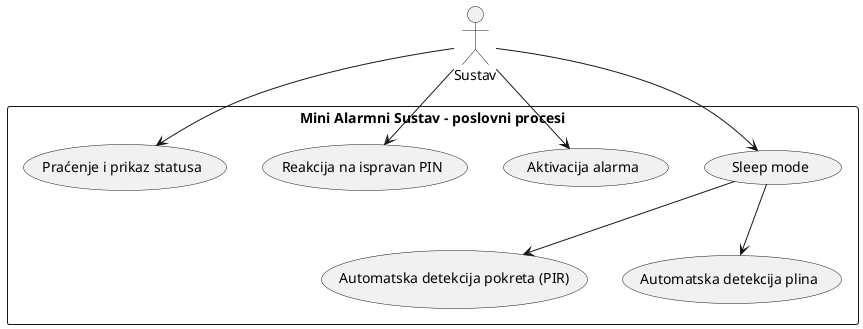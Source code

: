 @startuml
actor Sustav

rectangle "Mini Alarmni Sustav - poslovni procesi" {
  usecase "Sleep mode"
  usecase "Automatska detekcija pokreta (PIR)"
  usecase "Automatska detekcija plina"
  usecase "Aktivacija alarma"
  usecase "Reakcija na ispravan PIN"
  usecase "Praćenje i prikaz statusa"
}

Sustav --> "Sleep mode"
"Sleep mode" --> "Automatska detekcija pokreta (PIR)"
"Sleep mode" --> "Automatska detekcija plina"
Sustav --> "Aktivacija alarma"
Sustav --> "Reakcija na ispravan PIN"
Sustav --> "Praćenje i prikaz statusa"
@enduml